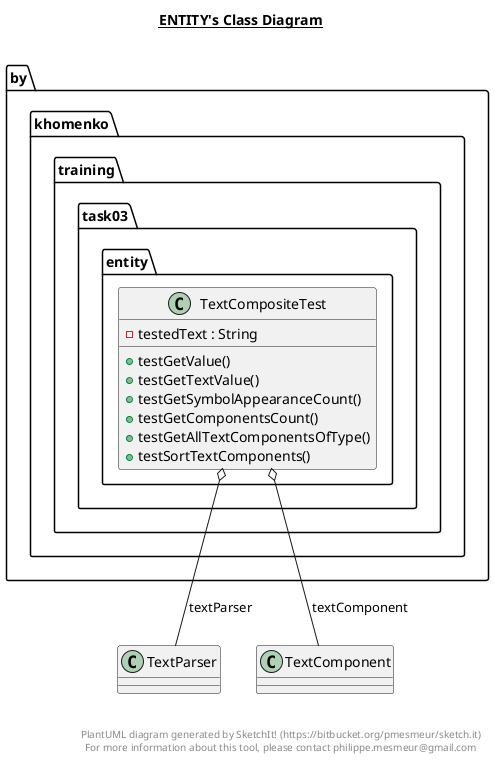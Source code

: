 @startuml

title __ENTITY's Class Diagram__\n

  package by.khomenko.training.task03 {
    package by.khomenko.training.task03.entity {
      class TextCompositeTest {
          - testedText : String
          + testGetValue()
          + testGetTextValue()
          + testGetSymbolAppearanceCount()
          + testGetComponentsCount()
          + testGetAllTextComponentsOfType()
          + testSortTextComponents()
      }
    }
  }
  

  TextCompositeTest o-- TextParser : textParser
  TextCompositeTest o-- TextComponent : textComponent


right footer


PlantUML diagram generated by SketchIt! (https://bitbucket.org/pmesmeur/sketch.it)
For more information about this tool, please contact philippe.mesmeur@gmail.com
endfooter

@enduml
